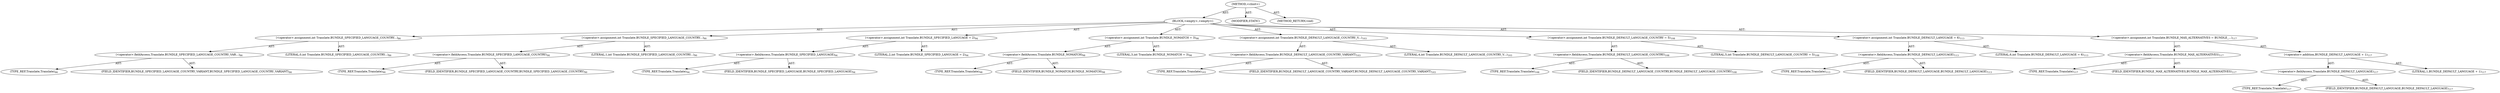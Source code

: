 digraph "&lt;clinit&gt;" {  
"111669149714" [label = <(METHOD,&lt;clinit&gt;)> ]
"25769803859" [label = <(BLOCK,&lt;empty&gt;,&lt;empty&gt;)> ]
"30064771561" [label = <(&lt;operator&gt;.assignment,int Translate.BUNDLE_SPECIFIED_LANGUAGE_COUNTRY...)<SUB>86</SUB>> ]
"30064771562" [label = <(&lt;operator&gt;.fieldAccess,Translate.BUNDLE_SPECIFIED_LANGUAGE_COUNTRY_VAR...)<SUB>86</SUB>> ]
"180388626443" [label = <(TYPE_REF,Translate,Translate)<SUB>86</SUB>> ]
"55834574946" [label = <(FIELD_IDENTIFIER,BUNDLE_SPECIFIED_LANGUAGE_COUNTRY_VARIANT,BUNDLE_SPECIFIED_LANGUAGE_COUNTRY_VARIANT)<SUB>86</SUB>> ]
"90194313310" [label = <(LITERAL,0,int Translate.BUNDLE_SPECIFIED_LANGUAGE_COUNTRY...)<SUB>86</SUB>> ]
"30064771563" [label = <(&lt;operator&gt;.assignment,int Translate.BUNDLE_SPECIFIED_LANGUAGE_COUNTRY...)<SUB>90</SUB>> ]
"30064771564" [label = <(&lt;operator&gt;.fieldAccess,Translate.BUNDLE_SPECIFIED_LANGUAGE_COUNTRY)<SUB>90</SUB>> ]
"180388626444" [label = <(TYPE_REF,Translate,Translate)<SUB>90</SUB>> ]
"55834574947" [label = <(FIELD_IDENTIFIER,BUNDLE_SPECIFIED_LANGUAGE_COUNTRY,BUNDLE_SPECIFIED_LANGUAGE_COUNTRY)<SUB>90</SUB>> ]
"90194313311" [label = <(LITERAL,1,int Translate.BUNDLE_SPECIFIED_LANGUAGE_COUNTRY...)<SUB>90</SUB>> ]
"30064771565" [label = <(&lt;operator&gt;.assignment,int Translate.BUNDLE_SPECIFIED_LANGUAGE = 2)<SUB>94</SUB>> ]
"30064771566" [label = <(&lt;operator&gt;.fieldAccess,Translate.BUNDLE_SPECIFIED_LANGUAGE)<SUB>94</SUB>> ]
"180388626445" [label = <(TYPE_REF,Translate,Translate)<SUB>94</SUB>> ]
"55834574948" [label = <(FIELD_IDENTIFIER,BUNDLE_SPECIFIED_LANGUAGE,BUNDLE_SPECIFIED_LANGUAGE)<SUB>94</SUB>> ]
"90194313312" [label = <(LITERAL,2,int Translate.BUNDLE_SPECIFIED_LANGUAGE = 2)<SUB>94</SUB>> ]
"30064771567" [label = <(&lt;operator&gt;.assignment,int Translate.BUNDLE_NOMATCH = 3)<SUB>98</SUB>> ]
"30064771568" [label = <(&lt;operator&gt;.fieldAccess,Translate.BUNDLE_NOMATCH)<SUB>98</SUB>> ]
"180388626446" [label = <(TYPE_REF,Translate,Translate)<SUB>98</SUB>> ]
"55834574949" [label = <(FIELD_IDENTIFIER,BUNDLE_NOMATCH,BUNDLE_NOMATCH)<SUB>98</SUB>> ]
"90194313313" [label = <(LITERAL,3,int Translate.BUNDLE_NOMATCH = 3)<SUB>98</SUB>> ]
"30064771569" [label = <(&lt;operator&gt;.assignment,int Translate.BUNDLE_DEFAULT_LANGUAGE_COUNTRY_V...)<SUB>103</SUB>> ]
"30064771570" [label = <(&lt;operator&gt;.fieldAccess,Translate.BUNDLE_DEFAULT_LANGUAGE_COUNTRY_VARIANT)<SUB>103</SUB>> ]
"180388626447" [label = <(TYPE_REF,Translate,Translate)<SUB>103</SUB>> ]
"55834574950" [label = <(FIELD_IDENTIFIER,BUNDLE_DEFAULT_LANGUAGE_COUNTRY_VARIANT,BUNDLE_DEFAULT_LANGUAGE_COUNTRY_VARIANT)<SUB>103</SUB>> ]
"90194313314" [label = <(LITERAL,4,int Translate.BUNDLE_DEFAULT_LANGUAGE_COUNTRY_V...)<SUB>103</SUB>> ]
"30064771571" [label = <(&lt;operator&gt;.assignment,int Translate.BUNDLE_DEFAULT_LANGUAGE_COUNTRY = 5)<SUB>108</SUB>> ]
"30064771572" [label = <(&lt;operator&gt;.fieldAccess,Translate.BUNDLE_DEFAULT_LANGUAGE_COUNTRY)<SUB>108</SUB>> ]
"180388626448" [label = <(TYPE_REF,Translate,Translate)<SUB>108</SUB>> ]
"55834574951" [label = <(FIELD_IDENTIFIER,BUNDLE_DEFAULT_LANGUAGE_COUNTRY,BUNDLE_DEFAULT_LANGUAGE_COUNTRY)<SUB>108</SUB>> ]
"90194313315" [label = <(LITERAL,5,int Translate.BUNDLE_DEFAULT_LANGUAGE_COUNTRY = 5)<SUB>108</SUB>> ]
"30064771573" [label = <(&lt;operator&gt;.assignment,int Translate.BUNDLE_DEFAULT_LANGUAGE = 6)<SUB>113</SUB>> ]
"30064771574" [label = <(&lt;operator&gt;.fieldAccess,Translate.BUNDLE_DEFAULT_LANGUAGE)<SUB>113</SUB>> ]
"180388626449" [label = <(TYPE_REF,Translate,Translate)<SUB>113</SUB>> ]
"55834574952" [label = <(FIELD_IDENTIFIER,BUNDLE_DEFAULT_LANGUAGE,BUNDLE_DEFAULT_LANGUAGE)<SUB>113</SUB>> ]
"90194313316" [label = <(LITERAL,6,int Translate.BUNDLE_DEFAULT_LANGUAGE = 6)<SUB>113</SUB>> ]
"30064771575" [label = <(&lt;operator&gt;.assignment,int Translate.BUNDLE_MAX_ALTERNATIVES = BUNDLE_...)<SUB>117</SUB>> ]
"30064771576" [label = <(&lt;operator&gt;.fieldAccess,Translate.BUNDLE_MAX_ALTERNATIVES)<SUB>117</SUB>> ]
"180388626450" [label = <(TYPE_REF,Translate,Translate)<SUB>117</SUB>> ]
"55834574953" [label = <(FIELD_IDENTIFIER,BUNDLE_MAX_ALTERNATIVES,BUNDLE_MAX_ALTERNATIVES)<SUB>117</SUB>> ]
"30064771577" [label = <(&lt;operator&gt;.addition,BUNDLE_DEFAULT_LANGUAGE + 1)<SUB>117</SUB>> ]
"30064771578" [label = <(&lt;operator&gt;.fieldAccess,Translate.BUNDLE_DEFAULT_LANGUAGE)<SUB>117</SUB>> ]
"180388626451" [label = <(TYPE_REF,Translate,Translate)<SUB>117</SUB>> ]
"55834574954" [label = <(FIELD_IDENTIFIER,BUNDLE_DEFAULT_LANGUAGE,BUNDLE_DEFAULT_LANGUAGE)<SUB>117</SUB>> ]
"90194313317" [label = <(LITERAL,1,BUNDLE_DEFAULT_LANGUAGE + 1)<SUB>117</SUB>> ]
"133143986246" [label = <(MODIFIER,STATIC)> ]
"128849018898" [label = <(METHOD_RETURN,void)> ]
  "111669149714" -> "25769803859"  [ label = "AST: "] 
  "111669149714" -> "133143986246"  [ label = "AST: "] 
  "111669149714" -> "128849018898"  [ label = "AST: "] 
  "25769803859" -> "30064771561"  [ label = "AST: "] 
  "25769803859" -> "30064771563"  [ label = "AST: "] 
  "25769803859" -> "30064771565"  [ label = "AST: "] 
  "25769803859" -> "30064771567"  [ label = "AST: "] 
  "25769803859" -> "30064771569"  [ label = "AST: "] 
  "25769803859" -> "30064771571"  [ label = "AST: "] 
  "25769803859" -> "30064771573"  [ label = "AST: "] 
  "25769803859" -> "30064771575"  [ label = "AST: "] 
  "30064771561" -> "30064771562"  [ label = "AST: "] 
  "30064771561" -> "90194313310"  [ label = "AST: "] 
  "30064771562" -> "180388626443"  [ label = "AST: "] 
  "30064771562" -> "55834574946"  [ label = "AST: "] 
  "30064771563" -> "30064771564"  [ label = "AST: "] 
  "30064771563" -> "90194313311"  [ label = "AST: "] 
  "30064771564" -> "180388626444"  [ label = "AST: "] 
  "30064771564" -> "55834574947"  [ label = "AST: "] 
  "30064771565" -> "30064771566"  [ label = "AST: "] 
  "30064771565" -> "90194313312"  [ label = "AST: "] 
  "30064771566" -> "180388626445"  [ label = "AST: "] 
  "30064771566" -> "55834574948"  [ label = "AST: "] 
  "30064771567" -> "30064771568"  [ label = "AST: "] 
  "30064771567" -> "90194313313"  [ label = "AST: "] 
  "30064771568" -> "180388626446"  [ label = "AST: "] 
  "30064771568" -> "55834574949"  [ label = "AST: "] 
  "30064771569" -> "30064771570"  [ label = "AST: "] 
  "30064771569" -> "90194313314"  [ label = "AST: "] 
  "30064771570" -> "180388626447"  [ label = "AST: "] 
  "30064771570" -> "55834574950"  [ label = "AST: "] 
  "30064771571" -> "30064771572"  [ label = "AST: "] 
  "30064771571" -> "90194313315"  [ label = "AST: "] 
  "30064771572" -> "180388626448"  [ label = "AST: "] 
  "30064771572" -> "55834574951"  [ label = "AST: "] 
  "30064771573" -> "30064771574"  [ label = "AST: "] 
  "30064771573" -> "90194313316"  [ label = "AST: "] 
  "30064771574" -> "180388626449"  [ label = "AST: "] 
  "30064771574" -> "55834574952"  [ label = "AST: "] 
  "30064771575" -> "30064771576"  [ label = "AST: "] 
  "30064771575" -> "30064771577"  [ label = "AST: "] 
  "30064771576" -> "180388626450"  [ label = "AST: "] 
  "30064771576" -> "55834574953"  [ label = "AST: "] 
  "30064771577" -> "30064771578"  [ label = "AST: "] 
  "30064771577" -> "90194313317"  [ label = "AST: "] 
  "30064771578" -> "180388626451"  [ label = "AST: "] 
  "30064771578" -> "55834574954"  [ label = "AST: "] 
}
